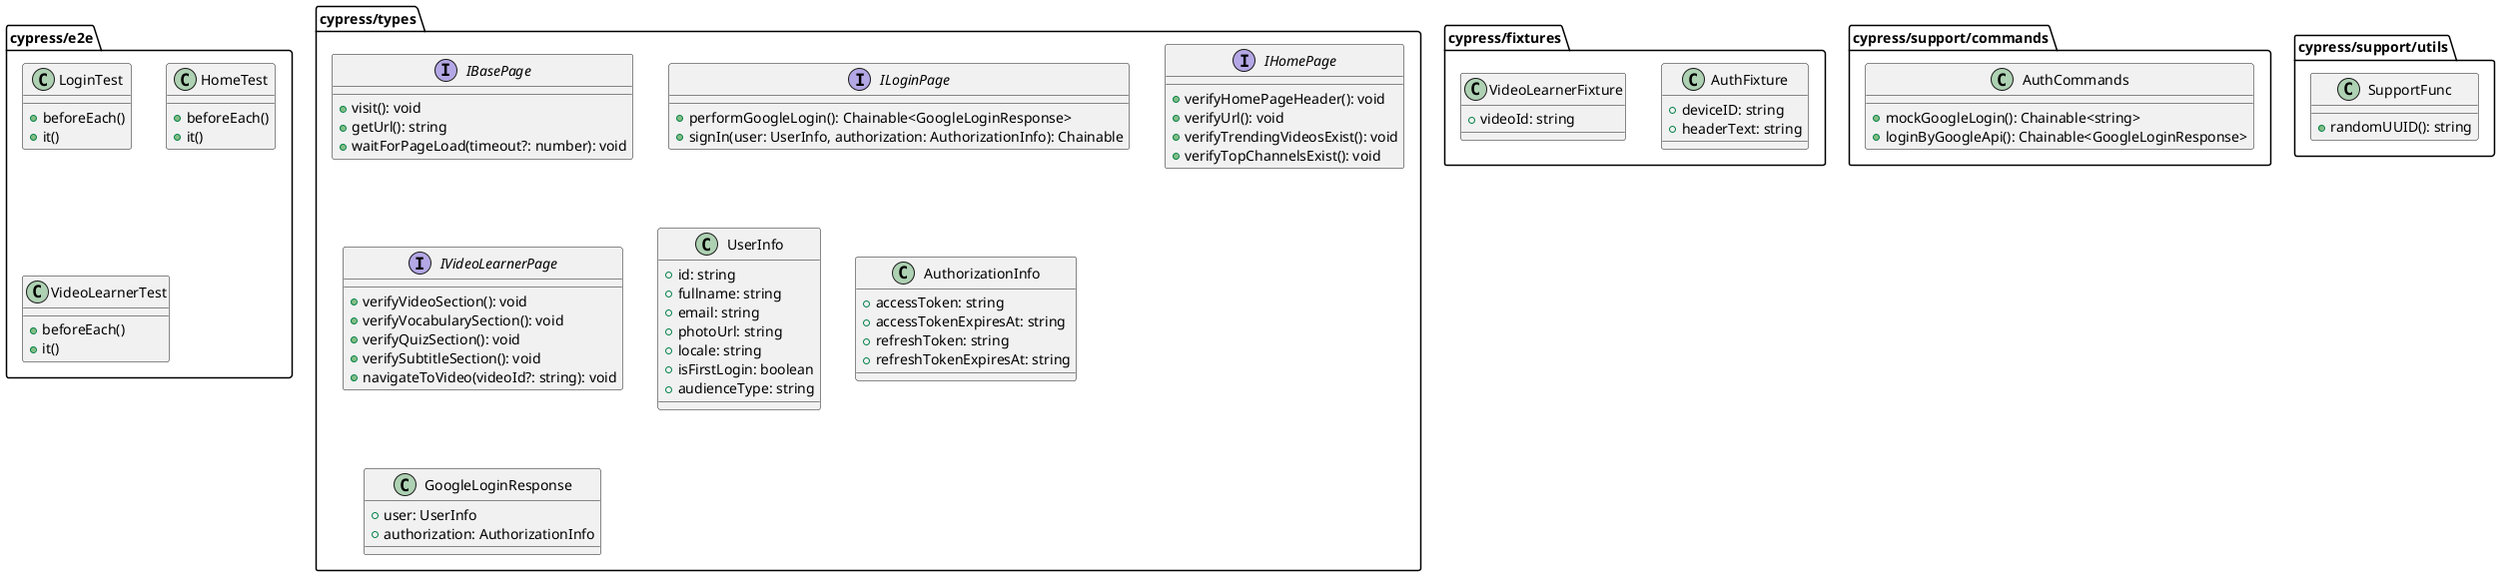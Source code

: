 @startuml cypress_structure

package "cypress/e2e" {
  class LoginTest {
    +beforeEach()
    +it()
  }

  class HomeTest {
    +beforeEach()
    +it()
  }

  class VideoLearnerTest {
    +beforeEach()
    +it()
  }
}

package "cypress/fixtures" {
  class AuthFixture {
    +deviceID: string
    +headerText: string
  }

  class VideoLearnerFixture {
    +videoId: string
  }
}

package "cypress/types" {
  interface IBasePage {
    +visit(): void
    +getUrl(): string
    +waitForPageLoad(timeout?: number): void
  }

  interface ILoginPage {
    +performGoogleLogin(): Chainable<GoogleLoginResponse>
    +signIn(user: UserInfo, authorization: AuthorizationInfo): Chainable
  }

  interface IHomePage {
    +verifyHomePageHeader(): void
    +verifyUrl(): void
    +verifyTrendingVideosExist(): void
    +verifyTopChannelsExist(): void
  }

  interface IVideoLearnerPage {
    +verifyVideoSection(): void
    +verifyVocabularySection(): void
    +verifyQuizSection(): void
    +verifySubtitleSection(): void
    +navigateToVideo(videoId?: string): void
  }

  class UserInfo {
    +id: string
    +fullname: string
    +email: string
    +photoUrl: string
    +locale: string
    +isFirstLogin: boolean
    +audienceType: string
  }

  class AuthorizationInfo {
    +accessToken: string
    +accessTokenExpiresAt: string
    +refreshToken: string
    +refreshTokenExpiresAt: string
  }

  class GoogleLoginResponse {
    +user: UserInfo
    +authorization: AuthorizationInfo
  }
}

package "cypress/support/commands" {
  class AuthCommands {
    +mockGoogleLogin(): Chainable<string>
    +loginByGoogleApi(): Chainable<GoogleLoginResponse>
  }
}

package "cypress/support/utils" {
  class SupportFunc {
    +randomUUID(): string
  }
}

@enduml
